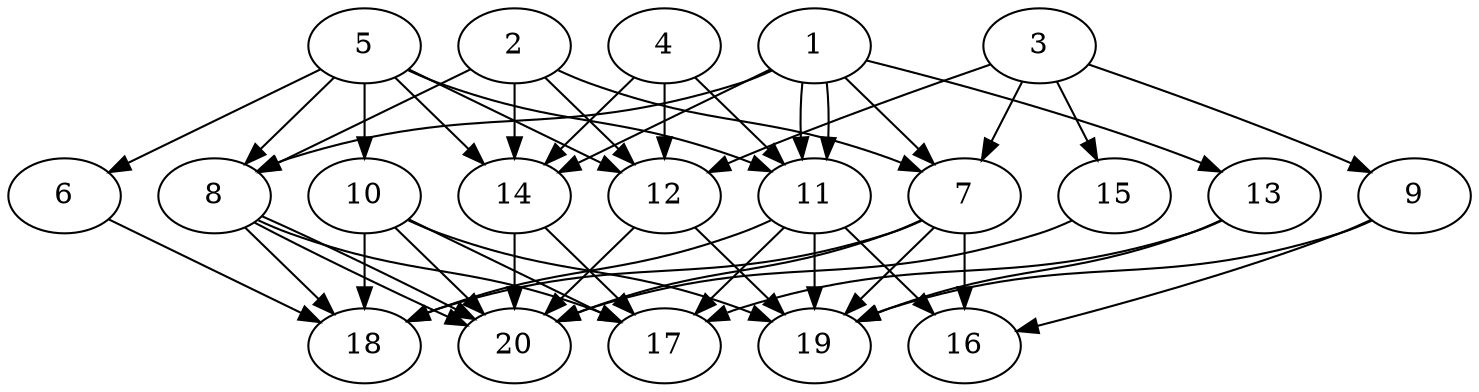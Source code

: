 // DAG automatically generated by daggen at Wed Jul 24 21:20:06 2019
// ./daggen --dot -n 20 --ccr 0.5 --fat 0.8 --regular 0.5 --density 0.8 --mindata 5242880 --maxdata 52428800 
digraph G {
  1 [size="23652352", alpha="0.18", expect_size="11826176"] 
  1 -> 7 [size ="11826176"]
  1 -> 8 [size ="11826176"]
  1 -> 11 [size ="11826176"]
  1 -> 11 [size ="11826176"]
  1 -> 13 [size ="11826176"]
  1 -> 14 [size ="11826176"]
  2 [size="94476288", alpha="0.16", expect_size="47238144"] 
  2 -> 7 [size ="47238144"]
  2 -> 8 [size ="47238144"]
  2 -> 12 [size ="47238144"]
  2 -> 14 [size ="47238144"]
  3 [size="87984128", alpha="0.01", expect_size="43992064"] 
  3 -> 7 [size ="43992064"]
  3 -> 9 [size ="43992064"]
  3 -> 12 [size ="43992064"]
  3 -> 15 [size ="43992064"]
  4 [size="94545920", alpha="0.14", expect_size="47272960"] 
  4 -> 11 [size ="47272960"]
  4 -> 12 [size ="47272960"]
  4 -> 14 [size ="47272960"]
  5 [size="51740672", alpha="0.16", expect_size="25870336"] 
  5 -> 6 [size ="25870336"]
  5 -> 8 [size ="25870336"]
  5 -> 10 [size ="25870336"]
  5 -> 11 [size ="25870336"]
  5 -> 12 [size ="25870336"]
  5 -> 14 [size ="25870336"]
  6 [size="55961600", alpha="0.05", expect_size="27980800"] 
  6 -> 18 [size ="27980800"]
  7 [size="13215744", alpha="0.11", expect_size="6607872"] 
  7 -> 16 [size ="6607872"]
  7 -> 18 [size ="6607872"]
  7 -> 19 [size ="6607872"]
  7 -> 20 [size ="6607872"]
  8 [size="16627712", alpha="0.16", expect_size="8313856"] 
  8 -> 17 [size ="8313856"]
  8 -> 18 [size ="8313856"]
  8 -> 20 [size ="8313856"]
  8 -> 20 [size ="8313856"]
  9 [size="55930880", alpha="0.19", expect_size="27965440"] 
  9 -> 16 [size ="27965440"]
  9 -> 19 [size ="27965440"]
  10 [size="18417664", alpha="0.09", expect_size="9208832"] 
  10 -> 17 [size ="9208832"]
  10 -> 18 [size ="9208832"]
  10 -> 19 [size ="9208832"]
  10 -> 20 [size ="9208832"]
  11 [size="77068288", alpha="0.19", expect_size="38534144"] 
  11 -> 16 [size ="38534144"]
  11 -> 17 [size ="38534144"]
  11 -> 18 [size ="38534144"]
  11 -> 19 [size ="38534144"]
  12 [size="68210688", alpha="0.19", expect_size="34105344"] 
  12 -> 19 [size ="34105344"]
  12 -> 20 [size ="34105344"]
  13 [size="48926720", alpha="0.12", expect_size="24463360"] 
  13 -> 17 [size ="24463360"]
  13 -> 19 [size ="24463360"]
  14 [size="53915648", alpha="0.05", expect_size="26957824"] 
  14 -> 17 [size ="26957824"]
  14 -> 20 [size ="26957824"]
  15 [size="25184256", alpha="0.10", expect_size="12592128"] 
  15 -> 20 [size ="12592128"]
  16 [size="100012032", alpha="0.10", expect_size="50006016"] 
  17 [size="31258624", alpha="0.07", expect_size="15629312"] 
  18 [size="85123072", alpha="0.09", expect_size="42561536"] 
  19 [size="67571712", alpha="0.08", expect_size="33785856"] 
  20 [size="61493248", alpha="0.08", expect_size="30746624"] 
}
